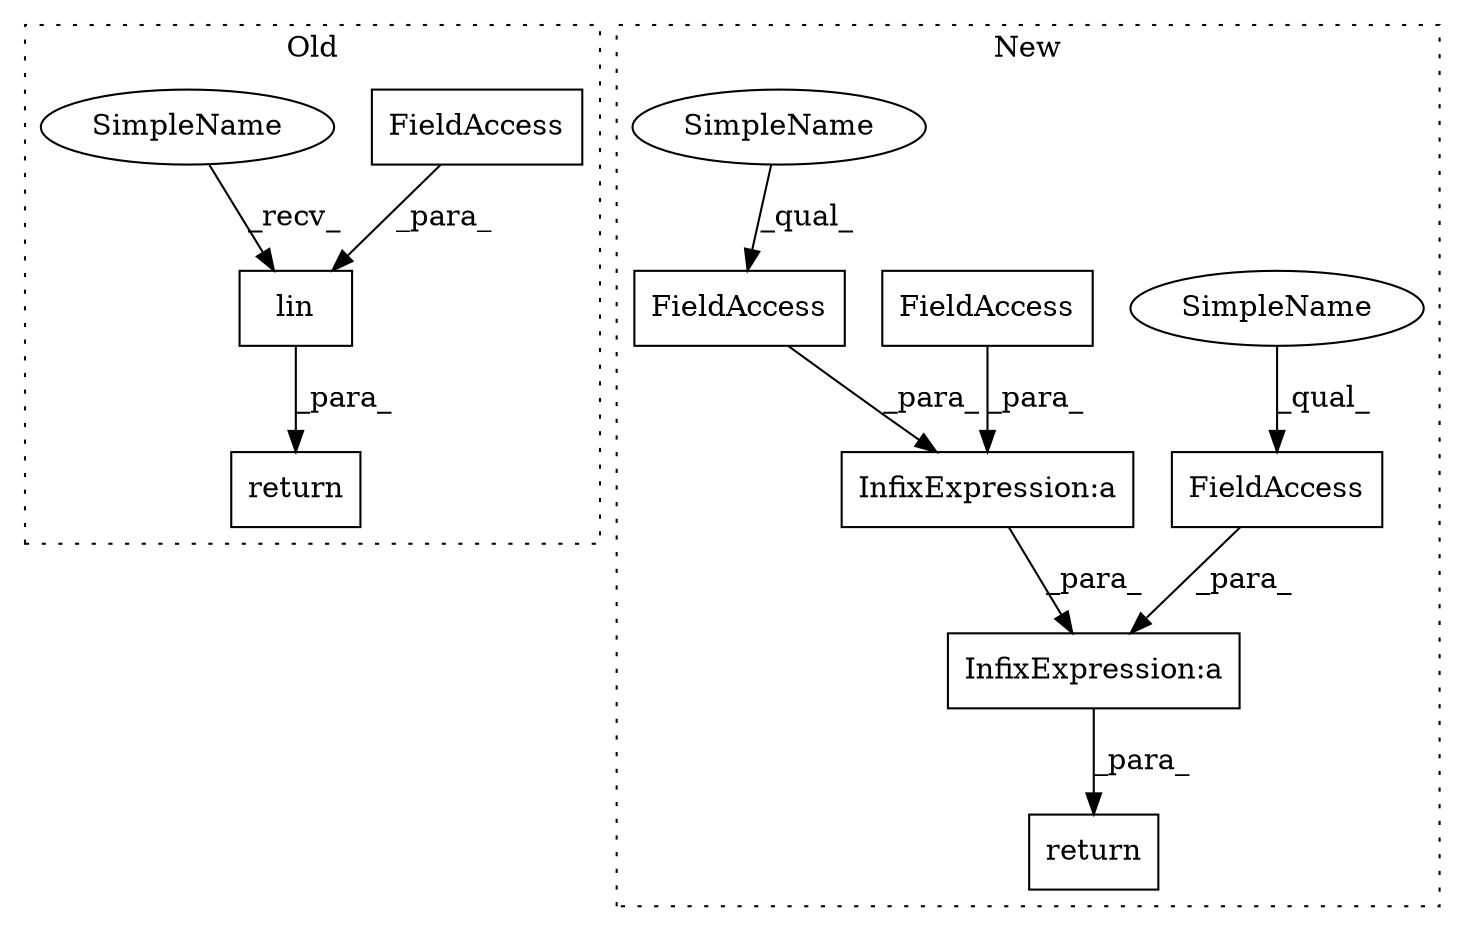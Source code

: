 digraph G {
subgraph cluster0 {
1 [label="lin" a="32" s="4927,4933" l="4,1" shape="box"];
7 [label="FieldAccess" a="22" s="4931" l="2" shape="box"];
9 [label="return" a="41" s="4915" l="7" shape="box"];
10 [label="SimpleName" a="42" s="4922" l="4" shape="ellipse"];
label = "Old";
style="dotted";
}
subgraph cluster1 {
2 [label="return" a="41" s="3595" l="7" shape="box"];
3 [label="InfixExpression:a" a="27" s="3606" l="3" shape="box"];
4 [label="InfixExpression:a" a="27" s="3622" l="3" shape="box"];
5 [label="FieldAccess" a="22" s="3609" l="12" shape="box"];
6 [label="FieldAccess" a="22" s="3625" l="9" shape="box"];
8 [label="FieldAccess" a="22" s="3604" l="2" shape="box"];
11 [label="SimpleName" a="42" s="3625" l="4" shape="ellipse"];
12 [label="SimpleName" a="42" s="3609" l="4" shape="ellipse"];
label = "New";
style="dotted";
}
1 -> 9 [label="_para_"];
3 -> 4 [label="_para_"];
4 -> 2 [label="_para_"];
5 -> 3 [label="_para_"];
6 -> 4 [label="_para_"];
7 -> 1 [label="_para_"];
8 -> 3 [label="_para_"];
10 -> 1 [label="_recv_"];
11 -> 6 [label="_qual_"];
12 -> 5 [label="_qual_"];
}